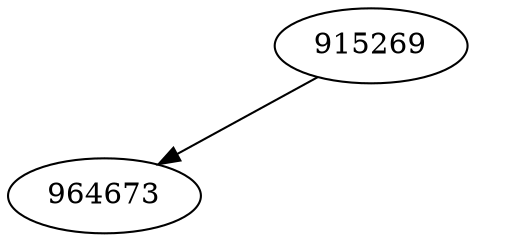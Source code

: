 digraph BSTree{
	915269 -> 964673;
	915269 -> null915269[weight=100, style=invis];null915269[style=invis];
}
